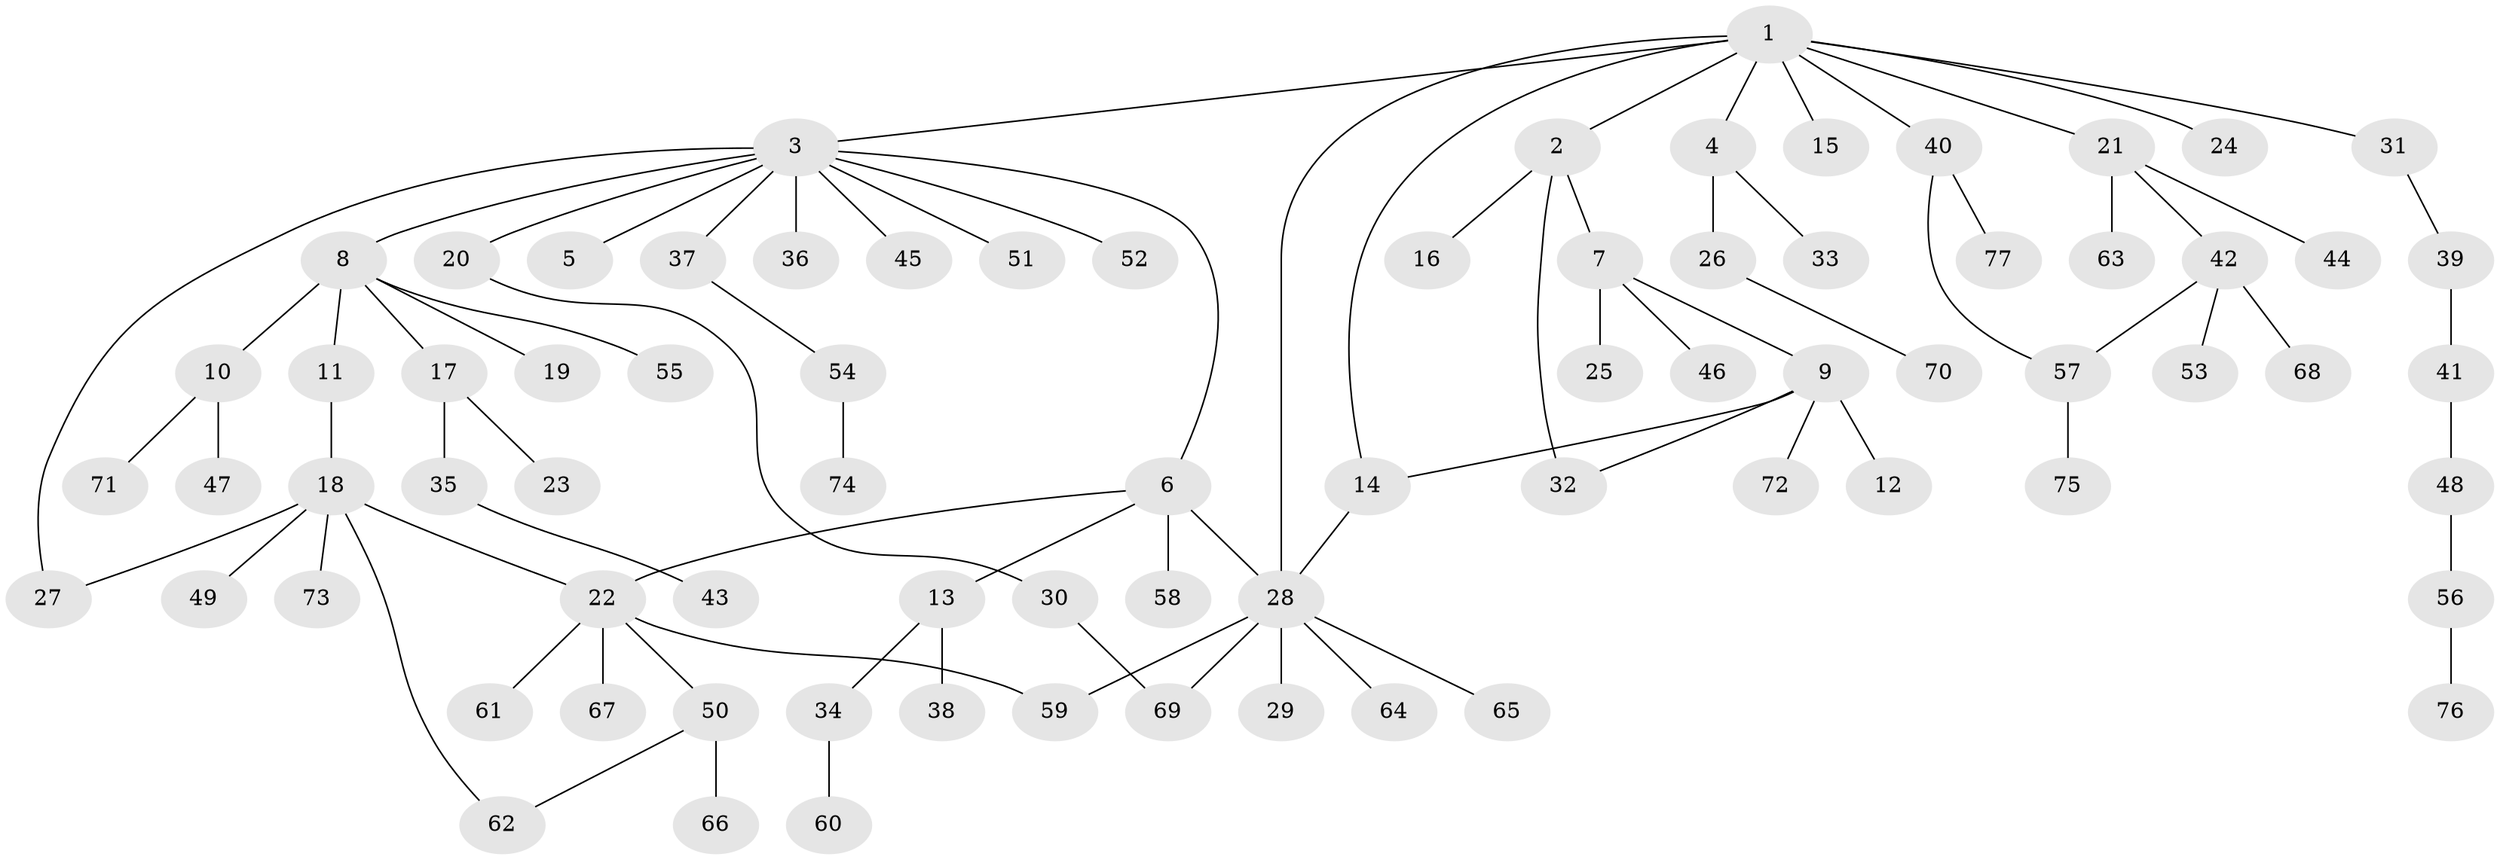 // coarse degree distribution, {11: 0.018518518518518517, 3: 0.12962962962962962, 10: 0.018518518518518517, 1: 0.5185185185185185, 6: 0.037037037037037035, 5: 0.037037037037037035, 4: 0.018518518518518517, 2: 0.2037037037037037, 8: 0.018518518518518517}
// Generated by graph-tools (version 1.1) at 2025/41/03/06/25 10:41:52]
// undirected, 77 vertices, 86 edges
graph export_dot {
graph [start="1"]
  node [color=gray90,style=filled];
  1;
  2;
  3;
  4;
  5;
  6;
  7;
  8;
  9;
  10;
  11;
  12;
  13;
  14;
  15;
  16;
  17;
  18;
  19;
  20;
  21;
  22;
  23;
  24;
  25;
  26;
  27;
  28;
  29;
  30;
  31;
  32;
  33;
  34;
  35;
  36;
  37;
  38;
  39;
  40;
  41;
  42;
  43;
  44;
  45;
  46;
  47;
  48;
  49;
  50;
  51;
  52;
  53;
  54;
  55;
  56;
  57;
  58;
  59;
  60;
  61;
  62;
  63;
  64;
  65;
  66;
  67;
  68;
  69;
  70;
  71;
  72;
  73;
  74;
  75;
  76;
  77;
  1 -- 2;
  1 -- 3;
  1 -- 4;
  1 -- 14;
  1 -- 15;
  1 -- 21;
  1 -- 24;
  1 -- 28;
  1 -- 31;
  1 -- 40;
  2 -- 7;
  2 -- 16;
  2 -- 32;
  3 -- 5;
  3 -- 6;
  3 -- 8;
  3 -- 20;
  3 -- 27;
  3 -- 36;
  3 -- 37;
  3 -- 45;
  3 -- 51;
  3 -- 52;
  4 -- 26;
  4 -- 33;
  6 -- 13;
  6 -- 22;
  6 -- 28;
  6 -- 58;
  7 -- 9;
  7 -- 25;
  7 -- 46;
  8 -- 10;
  8 -- 11;
  8 -- 17;
  8 -- 19;
  8 -- 55;
  9 -- 12;
  9 -- 14;
  9 -- 32;
  9 -- 72;
  10 -- 47;
  10 -- 71;
  11 -- 18;
  13 -- 34;
  13 -- 38;
  14 -- 28;
  17 -- 23;
  17 -- 35;
  18 -- 22;
  18 -- 27;
  18 -- 49;
  18 -- 62;
  18 -- 73;
  20 -- 30;
  21 -- 42;
  21 -- 44;
  21 -- 63;
  22 -- 50;
  22 -- 59;
  22 -- 61;
  22 -- 67;
  26 -- 70;
  28 -- 29;
  28 -- 59;
  28 -- 64;
  28 -- 65;
  28 -- 69;
  30 -- 69;
  31 -- 39;
  34 -- 60;
  35 -- 43;
  37 -- 54;
  39 -- 41;
  40 -- 57;
  40 -- 77;
  41 -- 48;
  42 -- 53;
  42 -- 57;
  42 -- 68;
  48 -- 56;
  50 -- 62;
  50 -- 66;
  54 -- 74;
  56 -- 76;
  57 -- 75;
}
